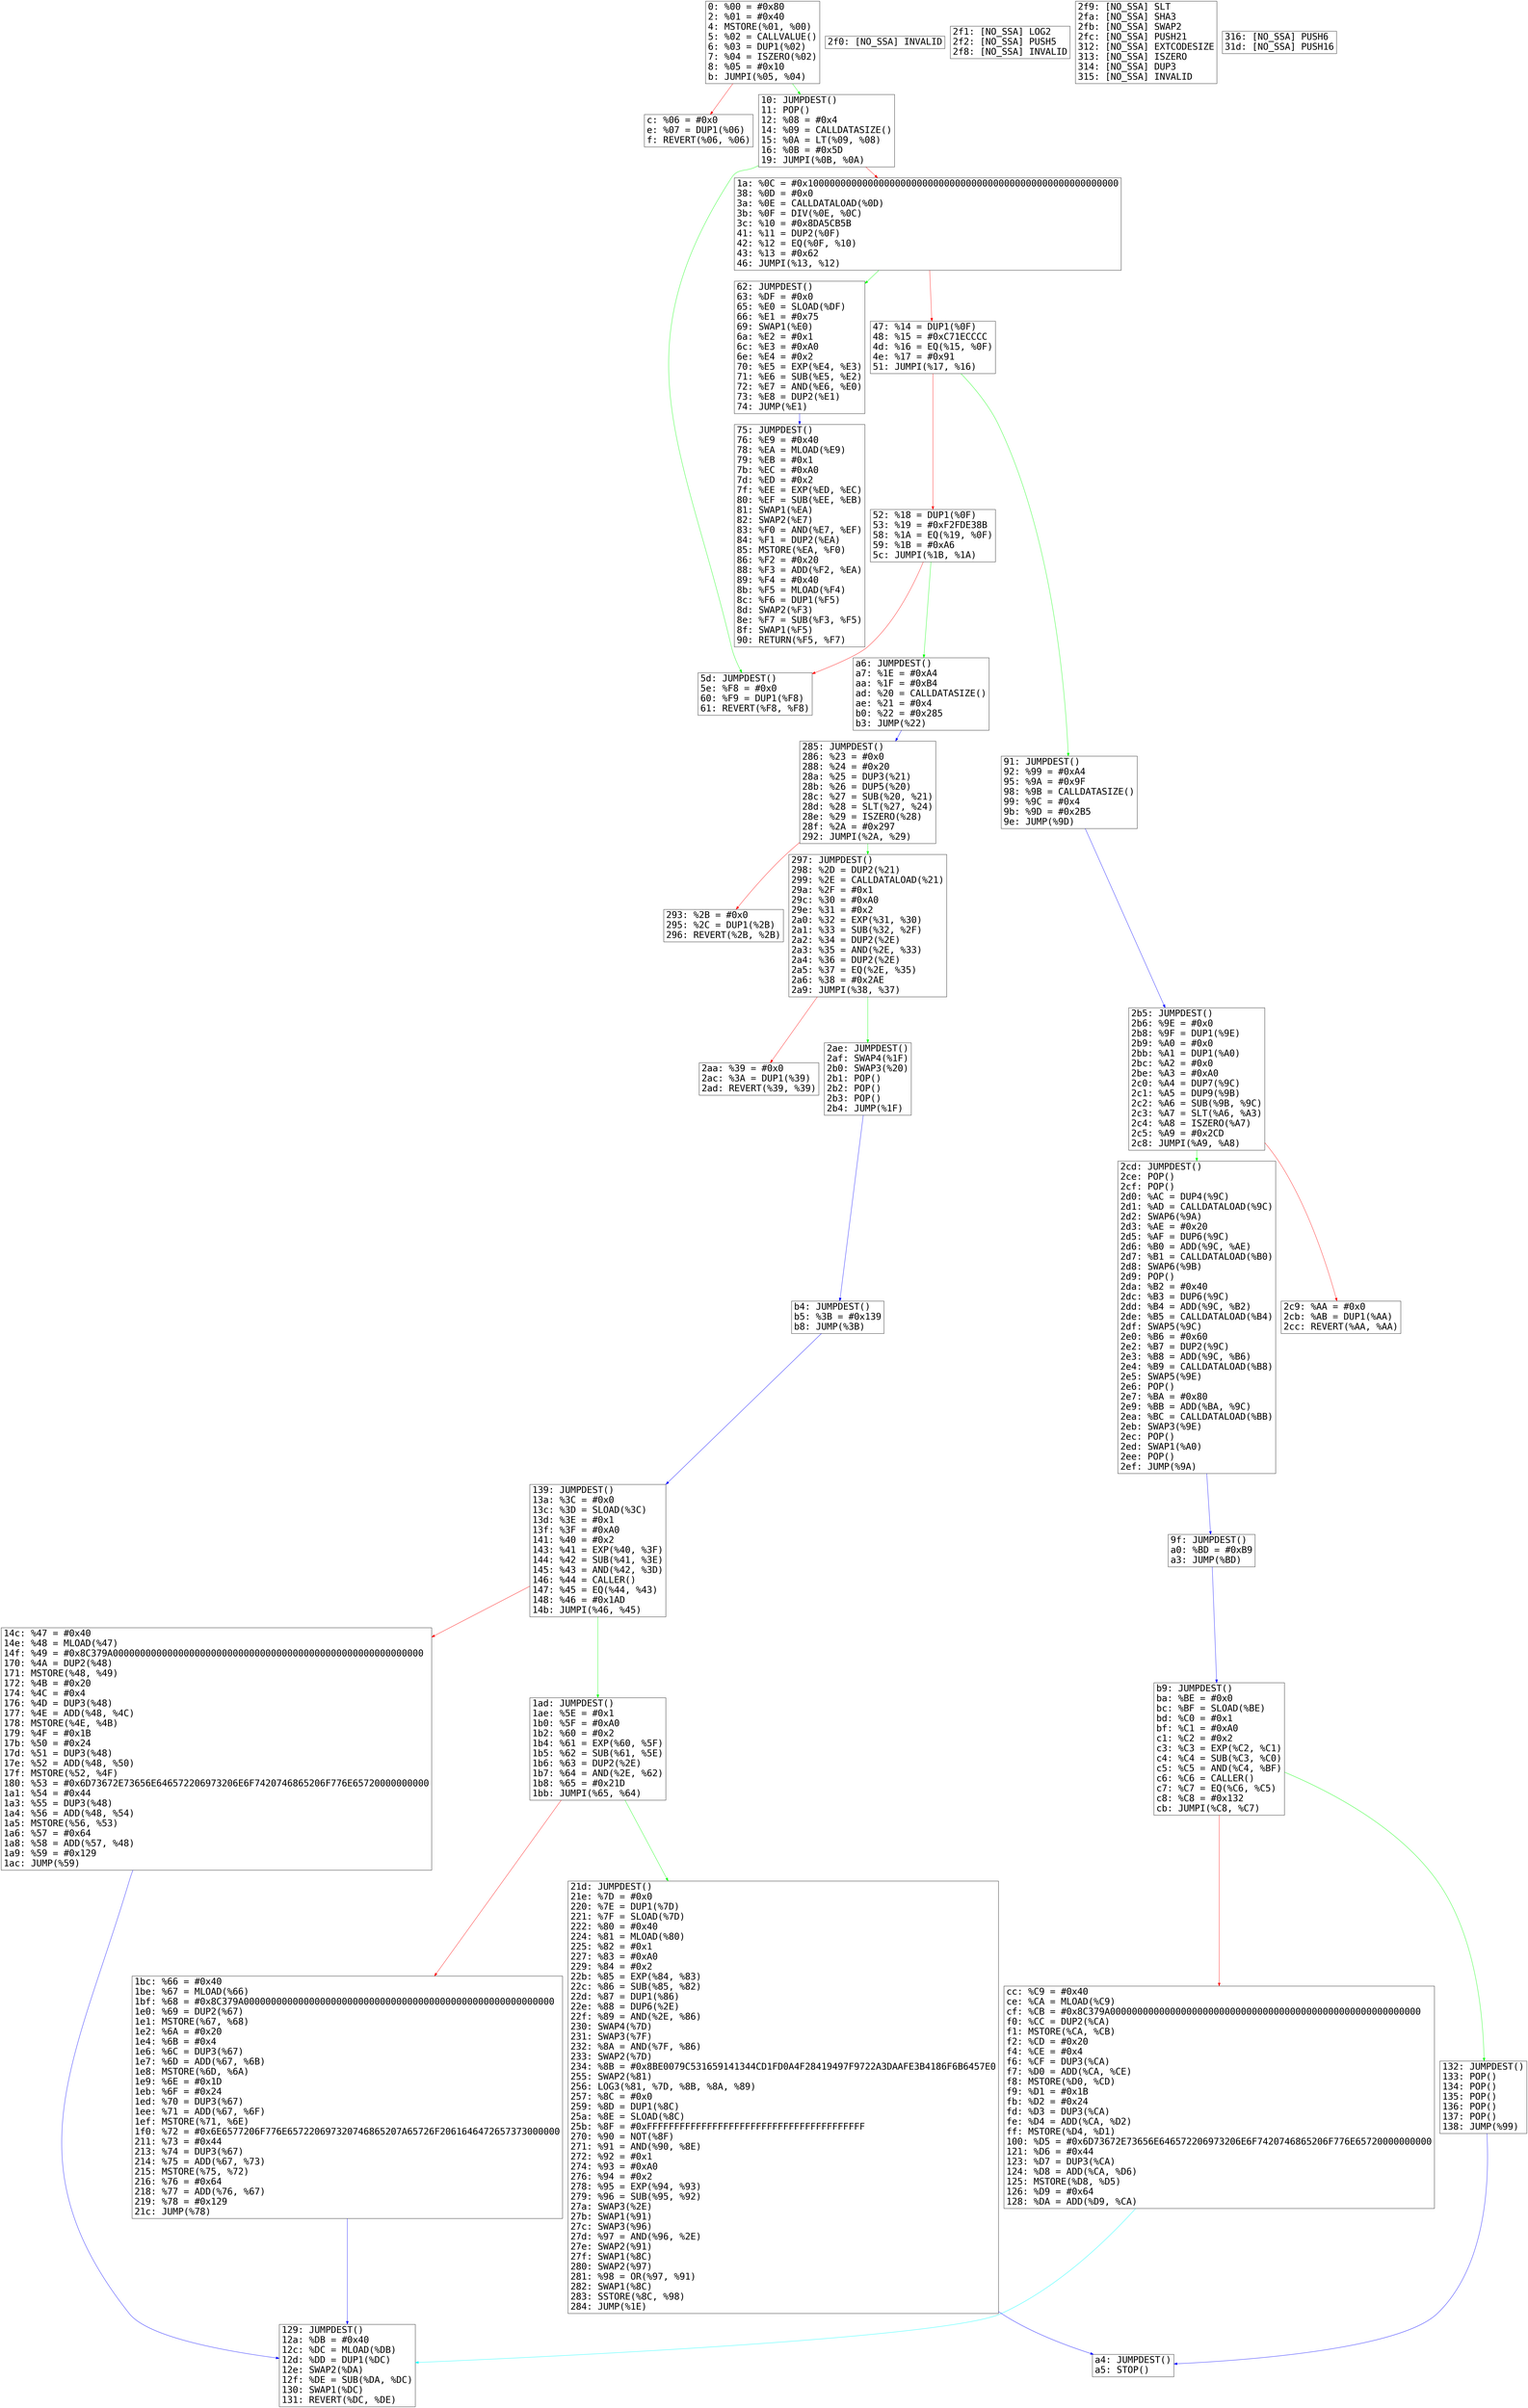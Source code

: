 digraph "graph.cfg.gv" {
	subgraph global {
		node [fontname=Courier fontsize=30.0 rank=same shape=box]
		block_0 [label="0: %00 = #0x80\l2: %01 = #0x40\l4: MSTORE(%01, %00)\l5: %02 = CALLVALUE()\l6: %03 = DUP1(%02)\l7: %04 = ISZERO(%02)\l8: %05 = #0x10\lb: JUMPI(%05, %04)\l"]
		block_c [label="c: %06 = #0x0\le: %07 = DUP1(%06)\lf: REVERT(%06, %06)\l"]
		block_10 [label="10: JUMPDEST()\l11: POP()\l12: %08 = #0x4\l14: %09 = CALLDATASIZE()\l15: %0A = LT(%09, %08)\l16: %0B = #0x5D\l19: JUMPI(%0B, %0A)\l"]
		block_1a [label="1a: %0C = #0x100000000000000000000000000000000000000000000000000000000\l38: %0D = #0x0\l3a: %0E = CALLDATALOAD(%0D)\l3b: %0F = DIV(%0E, %0C)\l3c: %10 = #0x8DA5CB5B\l41: %11 = DUP2(%0F)\l42: %12 = EQ(%0F, %10)\l43: %13 = #0x62\l46: JUMPI(%13, %12)\l"]
		block_47 [label="47: %14 = DUP1(%0F)\l48: %15 = #0xC71ECCCC\l4d: %16 = EQ(%15, %0F)\l4e: %17 = #0x91\l51: JUMPI(%17, %16)\l"]
		block_52 [label="52: %18 = DUP1(%0F)\l53: %19 = #0xF2FDE38B\l58: %1A = EQ(%19, %0F)\l59: %1B = #0xA6\l5c: JUMPI(%1B, %1A)\l"]
		block_5d [label="5d: JUMPDEST()\l5e: %F8 = #0x0\l60: %F9 = DUP1(%F8)\l61: REVERT(%F8, %F8)\l"]
		block_62 [label="62: JUMPDEST()\l63: %DF = #0x0\l65: %E0 = SLOAD(%DF)\l66: %E1 = #0x75\l69: SWAP1(%E0)\l6a: %E2 = #0x1\l6c: %E3 = #0xA0\l6e: %E4 = #0x2\l70: %E5 = EXP(%E4, %E3)\l71: %E6 = SUB(%E5, %E2)\l72: %E7 = AND(%E6, %E0)\l73: %E8 = DUP2(%E1)\l74: JUMP(%E1)\l"]
		block_75 [label="75: JUMPDEST()\l76: %E9 = #0x40\l78: %EA = MLOAD(%E9)\l79: %EB = #0x1\l7b: %EC = #0xA0\l7d: %ED = #0x2\l7f: %EE = EXP(%ED, %EC)\l80: %EF = SUB(%EE, %EB)\l81: SWAP1(%EA)\l82: SWAP2(%E7)\l83: %F0 = AND(%E7, %EF)\l84: %F1 = DUP2(%EA)\l85: MSTORE(%EA, %F0)\l86: %F2 = #0x20\l88: %F3 = ADD(%F2, %EA)\l89: %F4 = #0x40\l8b: %F5 = MLOAD(%F4)\l8c: %F6 = DUP1(%F5)\l8d: SWAP2(%F3)\l8e: %F7 = SUB(%F3, %F5)\l8f: SWAP1(%F5)\l90: RETURN(%F5, %F7)\l"]
		block_91 [label="91: JUMPDEST()\l92: %99 = #0xA4\l95: %9A = #0x9F\l98: %9B = CALLDATASIZE()\l99: %9C = #0x4\l9b: %9D = #0x2B5\l9e: JUMP(%9D)\l"]
		block_9f [label="9f: JUMPDEST()\la0: %BD = #0xB9\la3: JUMP(%BD)\l"]
		block_a4 [label="a4: JUMPDEST()\la5: STOP()\l"]
		block_a6 [label="a6: JUMPDEST()\la7: %1E = #0xA4\laa: %1F = #0xB4\lad: %20 = CALLDATASIZE()\lae: %21 = #0x4\lb0: %22 = #0x285\lb3: JUMP(%22)\l"]
		block_b4 [label="b4: JUMPDEST()\lb5: %3B = #0x139\lb8: JUMP(%3B)\l"]
		block_b9 [label="b9: JUMPDEST()\lba: %BE = #0x0\lbc: %BF = SLOAD(%BE)\lbd: %C0 = #0x1\lbf: %C1 = #0xA0\lc1: %C2 = #0x2\lc3: %C3 = EXP(%C2, %C1)\lc4: %C4 = SUB(%C3, %C0)\lc5: %C5 = AND(%C4, %BF)\lc6: %C6 = CALLER()\lc7: %C7 = EQ(%C6, %C5)\lc8: %C8 = #0x132\lcb: JUMPI(%C8, %C7)\l"]
		block_cc [label="cc: %C9 = #0x40\lce: %CA = MLOAD(%C9)\lcf: %CB = #0x8C379A000000000000000000000000000000000000000000000000000000000\lf0: %CC = DUP2(%CA)\lf1: MSTORE(%CA, %CB)\lf2: %CD = #0x20\lf4: %CE = #0x4\lf6: %CF = DUP3(%CA)\lf7: %D0 = ADD(%CA, %CE)\lf8: MSTORE(%D0, %CD)\lf9: %D1 = #0x1B\lfb: %D2 = #0x24\lfd: %D3 = DUP3(%CA)\lfe: %D4 = ADD(%CA, %D2)\lff: MSTORE(%D4, %D1)\l100: %D5 = #0x6D73672E73656E646572206973206E6F7420746865206F776E65720000000000\l121: %D6 = #0x44\l123: %D7 = DUP3(%CA)\l124: %D8 = ADD(%CA, %D6)\l125: MSTORE(%D8, %D5)\l126: %D9 = #0x64\l128: %DA = ADD(%D9, %CA)\l"]
		block_129 [label="129: JUMPDEST()\l12a: %DB = #0x40\l12c: %DC = MLOAD(%DB)\l12d: %DD = DUP1(%DC)\l12e: SWAP2(%DA)\l12f: %DE = SUB(%DA, %DC)\l130: SWAP1(%DC)\l131: REVERT(%DC, %DE)\l"]
		block_132 [label="132: JUMPDEST()\l133: POP()\l134: POP()\l135: POP()\l136: POP()\l137: POP()\l138: JUMP(%99)\l"]
		block_139 [label="139: JUMPDEST()\l13a: %3C = #0x0\l13c: %3D = SLOAD(%3C)\l13d: %3E = #0x1\l13f: %3F = #0xA0\l141: %40 = #0x2\l143: %41 = EXP(%40, %3F)\l144: %42 = SUB(%41, %3E)\l145: %43 = AND(%42, %3D)\l146: %44 = CALLER()\l147: %45 = EQ(%44, %43)\l148: %46 = #0x1AD\l14b: JUMPI(%46, %45)\l"]
		block_14c [label="14c: %47 = #0x40\l14e: %48 = MLOAD(%47)\l14f: %49 = #0x8C379A000000000000000000000000000000000000000000000000000000000\l170: %4A = DUP2(%48)\l171: MSTORE(%48, %49)\l172: %4B = #0x20\l174: %4C = #0x4\l176: %4D = DUP3(%48)\l177: %4E = ADD(%48, %4C)\l178: MSTORE(%4E, %4B)\l179: %4F = #0x1B\l17b: %50 = #0x24\l17d: %51 = DUP3(%48)\l17e: %52 = ADD(%48, %50)\l17f: MSTORE(%52, %4F)\l180: %53 = #0x6D73672E73656E646572206973206E6F7420746865206F776E65720000000000\l1a1: %54 = #0x44\l1a3: %55 = DUP3(%48)\l1a4: %56 = ADD(%48, %54)\l1a5: MSTORE(%56, %53)\l1a6: %57 = #0x64\l1a8: %58 = ADD(%57, %48)\l1a9: %59 = #0x129\l1ac: JUMP(%59)\l"]
		block_1ad [label="1ad: JUMPDEST()\l1ae: %5E = #0x1\l1b0: %5F = #0xA0\l1b2: %60 = #0x2\l1b4: %61 = EXP(%60, %5F)\l1b5: %62 = SUB(%61, %5E)\l1b6: %63 = DUP2(%2E)\l1b7: %64 = AND(%2E, %62)\l1b8: %65 = #0x21D\l1bb: JUMPI(%65, %64)\l"]
		block_1bc [label="1bc: %66 = #0x40\l1be: %67 = MLOAD(%66)\l1bf: %68 = #0x8C379A000000000000000000000000000000000000000000000000000000000\l1e0: %69 = DUP2(%67)\l1e1: MSTORE(%67, %68)\l1e2: %6A = #0x20\l1e4: %6B = #0x4\l1e6: %6C = DUP3(%67)\l1e7: %6D = ADD(%67, %6B)\l1e8: MSTORE(%6D, %6A)\l1e9: %6E = #0x1D\l1eb: %6F = #0x24\l1ed: %70 = DUP3(%67)\l1ee: %71 = ADD(%67, %6F)\l1ef: MSTORE(%71, %6E)\l1f0: %72 = #0x6E6577206F776E657220697320746865207A65726F2061646472657373000000\l211: %73 = #0x44\l213: %74 = DUP3(%67)\l214: %75 = ADD(%67, %73)\l215: MSTORE(%75, %72)\l216: %76 = #0x64\l218: %77 = ADD(%76, %67)\l219: %78 = #0x129\l21c: JUMP(%78)\l"]
		block_21d [label="21d: JUMPDEST()\l21e: %7D = #0x0\l220: %7E = DUP1(%7D)\l221: %7F = SLOAD(%7D)\l222: %80 = #0x40\l224: %81 = MLOAD(%80)\l225: %82 = #0x1\l227: %83 = #0xA0\l229: %84 = #0x2\l22b: %85 = EXP(%84, %83)\l22c: %86 = SUB(%85, %82)\l22d: %87 = DUP1(%86)\l22e: %88 = DUP6(%2E)\l22f: %89 = AND(%2E, %86)\l230: SWAP4(%7D)\l231: SWAP3(%7F)\l232: %8A = AND(%7F, %86)\l233: SWAP2(%7D)\l234: %8B = #0x8BE0079C531659141344CD1FD0A4F28419497F9722A3DAAFE3B4186F6B6457E0\l255: SWAP2(%81)\l256: LOG3(%81, %7D, %8B, %8A, %89)\l257: %8C = #0x0\l259: %8D = DUP1(%8C)\l25a: %8E = SLOAD(%8C)\l25b: %8F = #0xFFFFFFFFFFFFFFFFFFFFFFFFFFFFFFFFFFFFFFFF\l270: %90 = NOT(%8F)\l271: %91 = AND(%90, %8E)\l272: %92 = #0x1\l274: %93 = #0xA0\l276: %94 = #0x2\l278: %95 = EXP(%94, %93)\l279: %96 = SUB(%95, %92)\l27a: SWAP3(%2E)\l27b: SWAP1(%91)\l27c: SWAP3(%96)\l27d: %97 = AND(%96, %2E)\l27e: SWAP2(%91)\l27f: SWAP1(%8C)\l280: SWAP2(%97)\l281: %98 = OR(%97, %91)\l282: SWAP1(%8C)\l283: SSTORE(%8C, %98)\l284: JUMP(%1E)\l"]
		block_285 [label="285: JUMPDEST()\l286: %23 = #0x0\l288: %24 = #0x20\l28a: %25 = DUP3(%21)\l28b: %26 = DUP5(%20)\l28c: %27 = SUB(%20, %21)\l28d: %28 = SLT(%27, %24)\l28e: %29 = ISZERO(%28)\l28f: %2A = #0x297\l292: JUMPI(%2A, %29)\l"]
		block_293 [label="293: %2B = #0x0\l295: %2C = DUP1(%2B)\l296: REVERT(%2B, %2B)\l"]
		block_297 [label="297: JUMPDEST()\l298: %2D = DUP2(%21)\l299: %2E = CALLDATALOAD(%21)\l29a: %2F = #0x1\l29c: %30 = #0xA0\l29e: %31 = #0x2\l2a0: %32 = EXP(%31, %30)\l2a1: %33 = SUB(%32, %2F)\l2a2: %34 = DUP2(%2E)\l2a3: %35 = AND(%2E, %33)\l2a4: %36 = DUP2(%2E)\l2a5: %37 = EQ(%2E, %35)\l2a6: %38 = #0x2AE\l2a9: JUMPI(%38, %37)\l"]
		block_2aa [label="2aa: %39 = #0x0\l2ac: %3A = DUP1(%39)\l2ad: REVERT(%39, %39)\l"]
		block_2ae [label="2ae: JUMPDEST()\l2af: SWAP4(%1F)\l2b0: SWAP3(%20)\l2b1: POP()\l2b2: POP()\l2b3: POP()\l2b4: JUMP(%1F)\l"]
		block_2b5 [label="2b5: JUMPDEST()\l2b6: %9E = #0x0\l2b8: %9F = DUP1(%9E)\l2b9: %A0 = #0x0\l2bb: %A1 = DUP1(%A0)\l2bc: %A2 = #0x0\l2be: %A3 = #0xA0\l2c0: %A4 = DUP7(%9C)\l2c1: %A5 = DUP9(%9B)\l2c2: %A6 = SUB(%9B, %9C)\l2c3: %A7 = SLT(%A6, %A3)\l2c4: %A8 = ISZERO(%A7)\l2c5: %A9 = #0x2CD\l2c8: JUMPI(%A9, %A8)\l"]
		block_2c9 [label="2c9: %AA = #0x0\l2cb: %AB = DUP1(%AA)\l2cc: REVERT(%AA, %AA)\l"]
		block_2cd [label="2cd: JUMPDEST()\l2ce: POP()\l2cf: POP()\l2d0: %AC = DUP4(%9C)\l2d1: %AD = CALLDATALOAD(%9C)\l2d2: SWAP6(%9A)\l2d3: %AE = #0x20\l2d5: %AF = DUP6(%9C)\l2d6: %B0 = ADD(%9C, %AE)\l2d7: %B1 = CALLDATALOAD(%B0)\l2d8: SWAP6(%9B)\l2d9: POP()\l2da: %B2 = #0x40\l2dc: %B3 = DUP6(%9C)\l2dd: %B4 = ADD(%9C, %B2)\l2de: %B5 = CALLDATALOAD(%B4)\l2df: SWAP5(%9C)\l2e0: %B6 = #0x60\l2e2: %B7 = DUP2(%9C)\l2e3: %B8 = ADD(%9C, %B6)\l2e4: %B9 = CALLDATALOAD(%B8)\l2e5: SWAP5(%9E)\l2e6: POP()\l2e7: %BA = #0x80\l2e9: %BB = ADD(%BA, %9C)\l2ea: %BC = CALLDATALOAD(%BB)\l2eb: SWAP3(%9E)\l2ec: POP()\l2ed: SWAP1(%A0)\l2ee: POP()\l2ef: JUMP(%9A)\l"]
		block_2f0 [label="2f0: [NO_SSA] INVALID\l"]
		block_2f1 [label="2f1: [NO_SSA] LOG2\l2f2: [NO_SSA] PUSH5\l2f8: [NO_SSA] INVALID\l"]
		block_2f9 [label="2f9: [NO_SSA] SLT\l2fa: [NO_SSA] SHA3\l2fb: [NO_SSA] SWAP2\l2fc: [NO_SSA] PUSH21\l312: [NO_SSA] EXTCODESIZE\l313: [NO_SSA] ISZERO\l314: [NO_SSA] DUP3\l315: [NO_SSA] INVALID\l"]
		block_316 [label="316: [NO_SSA] PUSH6\l31d: [NO_SSA] PUSH16\l"]
	}
	block_62 -> block_75 [color=blue]
	block_21d -> block_a4 [color=blue]
	block_285 -> block_297 [color=green]
	block_14c -> block_129 [color=blue]
	block_9f -> block_b9 [color=blue]
	block_b9 -> block_132 [color=green]
	block_2b5 -> block_2cd [color=green]
	block_285 -> block_293 [color=red]
	block_10 -> block_5d [color=green]
	block_0 -> block_10 [color=green]
	block_47 -> block_52 [color=red]
	block_91 -> block_2b5 [color=blue]
	block_10 -> block_1a [color=red]
	block_2b5 -> block_2c9 [color=red]
	block_1ad -> block_1bc [color=red]
	block_0 -> block_c [color=red]
	block_52 -> block_a6 [color=green]
	block_1a -> block_47 [color=red]
	block_297 -> block_2aa [color=red]
	block_2ae -> block_b4 [color=blue]
	block_52 -> block_5d [color=red]
	block_cc -> block_129 [color=cyan]
	block_47 -> block_91 [color=green]
	block_297 -> block_2ae [color=green]
	block_1bc -> block_129 [color=blue]
	block_139 -> block_1ad [color=green]
	block_1a -> block_62 [color=green]
	block_132 -> block_a4 [color=blue]
	block_a6 -> block_285 [color=blue]
	block_2cd -> block_9f [color=blue]
	block_139 -> block_14c [color=red]
	block_1ad -> block_21d [color=green]
	block_b9 -> block_cc [color=red]
	block_b4 -> block_139 [color=blue]
}
